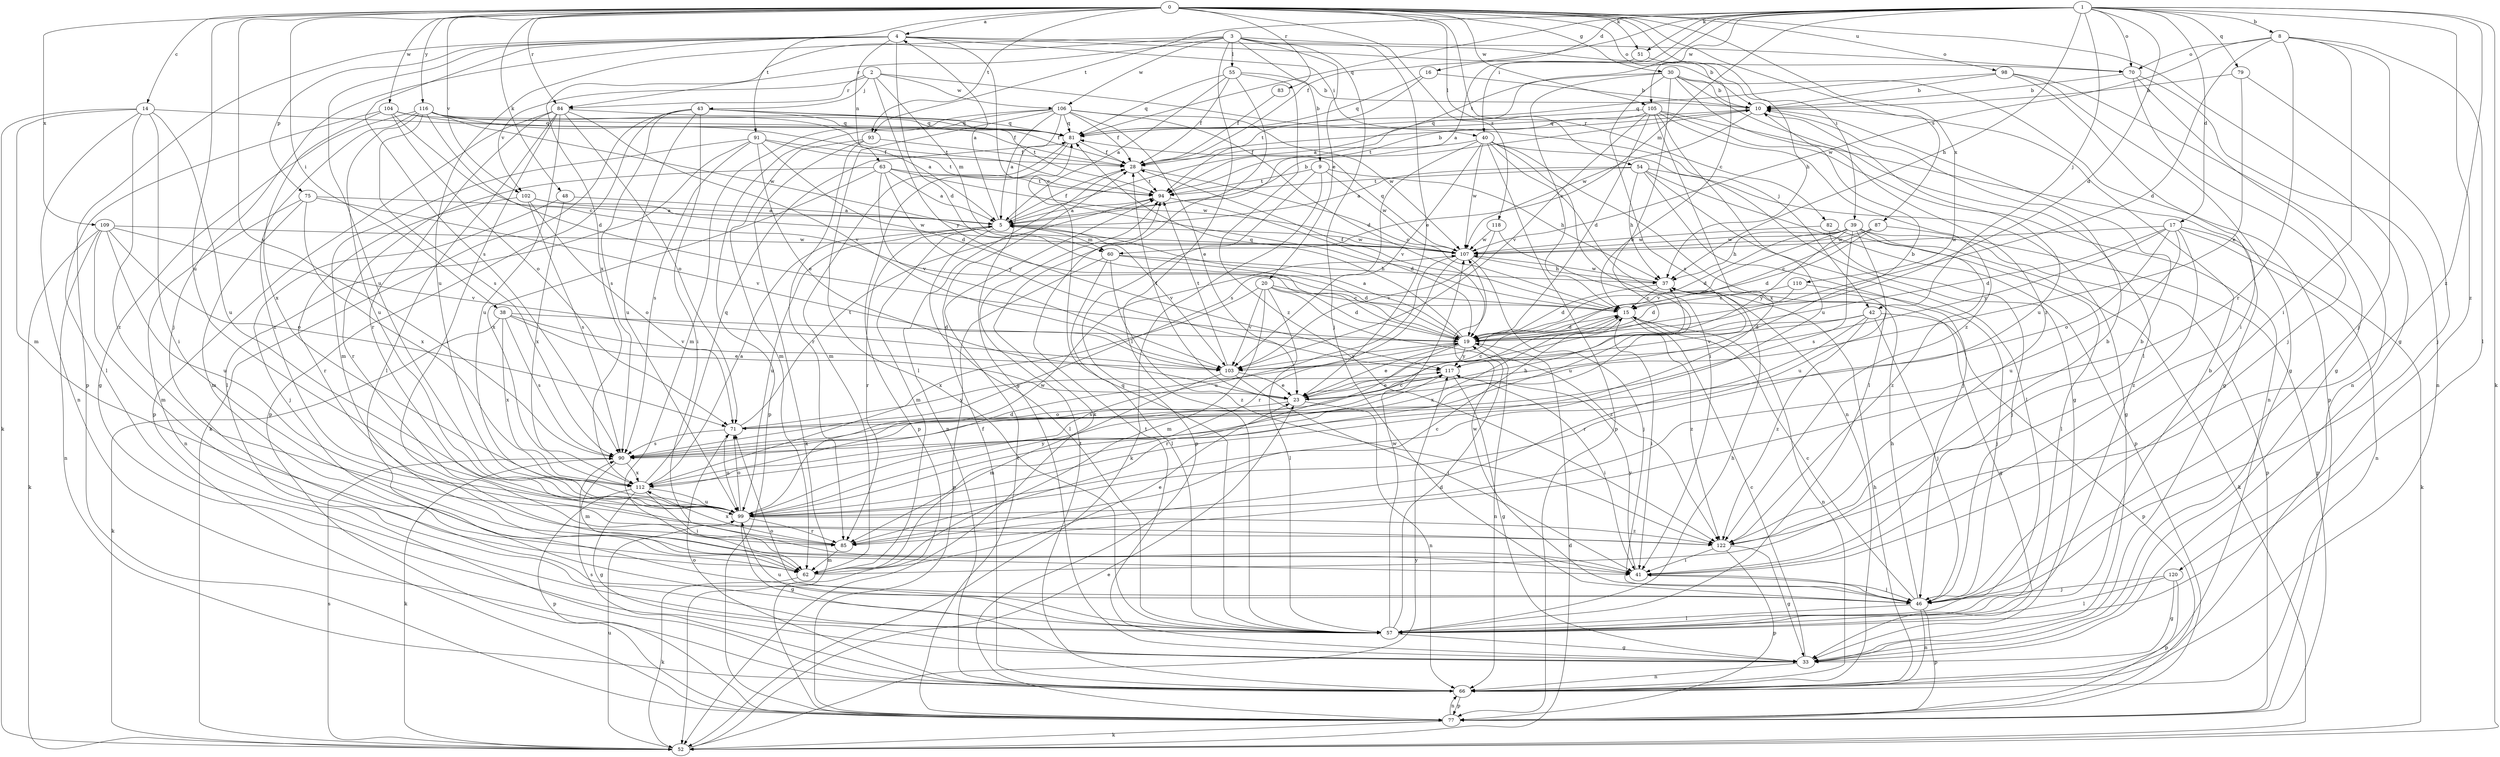 strict digraph  {
0;
1;
2;
3;
4;
5;
8;
9;
10;
14;
15;
16;
17;
19;
20;
23;
28;
30;
33;
37;
38;
39;
40;
41;
42;
43;
46;
48;
51;
52;
54;
55;
57;
60;
62;
63;
66;
70;
71;
75;
77;
79;
81;
82;
83;
84;
85;
87;
90;
91;
93;
94;
98;
99;
102;
103;
104;
105;
106;
107;
109;
110;
112;
116;
117;
118;
120;
122;
0 -> 4  [label=a];
0 -> 14  [label=c];
0 -> 15  [label=c];
0 -> 30  [label=g];
0 -> 33  [label=g];
0 -> 38  [label=i];
0 -> 39  [label=i];
0 -> 48  [label=k];
0 -> 51  [label=k];
0 -> 54  [label=l];
0 -> 82  [label=r];
0 -> 83  [label=r];
0 -> 84  [label=r];
0 -> 87  [label=s];
0 -> 90  [label=s];
0 -> 91  [label=t];
0 -> 93  [label=t];
0 -> 98  [label=u];
0 -> 99  [label=u];
0 -> 102  [label=v];
0 -> 104  [label=w];
0 -> 105  [label=w];
0 -> 109  [label=x];
0 -> 110  [label=x];
0 -> 116  [label=y];
0 -> 118  [label=z];
1 -> 8  [label=b];
1 -> 16  [label=d];
1 -> 17  [label=d];
1 -> 19  [label=d];
1 -> 28  [label=f];
1 -> 37  [label=h];
1 -> 40  [label=i];
1 -> 42  [label=j];
1 -> 51  [label=k];
1 -> 52  [label=k];
1 -> 60  [label=m];
1 -> 70  [label=o];
1 -> 79  [label=q];
1 -> 81  [label=q];
1 -> 93  [label=t];
1 -> 94  [label=t];
1 -> 105  [label=w];
1 -> 120  [label=z];
1 -> 122  [label=z];
2 -> 42  [label=j];
2 -> 43  [label=j];
2 -> 60  [label=m];
2 -> 84  [label=r];
2 -> 102  [label=v];
2 -> 106  [label=w];
2 -> 117  [label=y];
3 -> 9  [label=b];
3 -> 20  [label=e];
3 -> 23  [label=e];
3 -> 46  [label=j];
3 -> 55  [label=l];
3 -> 57  [label=l];
3 -> 70  [label=o];
3 -> 84  [label=r];
3 -> 99  [label=u];
3 -> 106  [label=w];
3 -> 112  [label=x];
4 -> 10  [label=b];
4 -> 15  [label=c];
4 -> 19  [label=d];
4 -> 40  [label=i];
4 -> 46  [label=j];
4 -> 63  [label=n];
4 -> 70  [label=o];
4 -> 75  [label=p];
4 -> 77  [label=p];
4 -> 90  [label=s];
4 -> 99  [label=u];
5 -> 4  [label=a];
5 -> 10  [label=b];
5 -> 28  [label=f];
5 -> 57  [label=l];
5 -> 60  [label=m];
5 -> 62  [label=m];
5 -> 85  [label=r];
5 -> 99  [label=u];
5 -> 103  [label=v];
5 -> 107  [label=w];
8 -> 19  [label=d];
8 -> 41  [label=i];
8 -> 46  [label=j];
8 -> 57  [label=l];
8 -> 70  [label=o];
8 -> 85  [label=r];
8 -> 107  [label=w];
9 -> 37  [label=h];
9 -> 52  [label=k];
9 -> 77  [label=p];
9 -> 94  [label=t];
9 -> 107  [label=w];
10 -> 81  [label=q];
10 -> 99  [label=u];
10 -> 107  [label=w];
14 -> 41  [label=i];
14 -> 52  [label=k];
14 -> 62  [label=m];
14 -> 66  [label=n];
14 -> 81  [label=q];
14 -> 99  [label=u];
14 -> 122  [label=z];
15 -> 19  [label=d];
15 -> 28  [label=f];
15 -> 41  [label=i];
15 -> 66  [label=n];
15 -> 112  [label=x];
15 -> 122  [label=z];
16 -> 10  [label=b];
16 -> 81  [label=q];
16 -> 94  [label=t];
17 -> 19  [label=d];
17 -> 52  [label=k];
17 -> 66  [label=n];
17 -> 71  [label=o];
17 -> 99  [label=u];
17 -> 107  [label=w];
17 -> 117  [label=y];
17 -> 122  [label=z];
19 -> 5  [label=a];
19 -> 23  [label=e];
19 -> 66  [label=n];
19 -> 81  [label=q];
19 -> 85  [label=r];
19 -> 103  [label=v];
19 -> 117  [label=y];
20 -> 15  [label=c];
20 -> 19  [label=d];
20 -> 57  [label=l];
20 -> 62  [label=m];
20 -> 103  [label=v];
20 -> 112  [label=x];
20 -> 122  [label=z];
23 -> 10  [label=b];
23 -> 15  [label=c];
23 -> 28  [label=f];
23 -> 66  [label=n];
23 -> 71  [label=o];
28 -> 10  [label=b];
28 -> 15  [label=c];
28 -> 66  [label=n];
28 -> 94  [label=t];
30 -> 5  [label=a];
30 -> 10  [label=b];
30 -> 15  [label=c];
30 -> 23  [label=e];
30 -> 57  [label=l];
30 -> 77  [label=p];
30 -> 90  [label=s];
30 -> 122  [label=z];
33 -> 15  [label=c];
33 -> 66  [label=n];
33 -> 94  [label=t];
37 -> 15  [label=c];
37 -> 19  [label=d];
37 -> 33  [label=g];
37 -> 107  [label=w];
38 -> 19  [label=d];
38 -> 23  [label=e];
38 -> 52  [label=k];
38 -> 90  [label=s];
38 -> 103  [label=v];
38 -> 112  [label=x];
39 -> 19  [label=d];
39 -> 37  [label=h];
39 -> 52  [label=k];
39 -> 77  [label=p];
39 -> 90  [label=s];
39 -> 99  [label=u];
39 -> 103  [label=v];
39 -> 107  [label=w];
39 -> 117  [label=y];
39 -> 122  [label=z];
40 -> 28  [label=f];
40 -> 33  [label=g];
40 -> 41  [label=i];
40 -> 57  [label=l];
40 -> 66  [label=n];
40 -> 77  [label=p];
40 -> 90  [label=s];
40 -> 103  [label=v];
40 -> 107  [label=w];
41 -> 10  [label=b];
41 -> 46  [label=j];
41 -> 117  [label=y];
42 -> 19  [label=d];
42 -> 46  [label=j];
42 -> 77  [label=p];
42 -> 85  [label=r];
42 -> 103  [label=v];
42 -> 122  [label=z];
43 -> 28  [label=f];
43 -> 41  [label=i];
43 -> 52  [label=k];
43 -> 77  [label=p];
43 -> 81  [label=q];
43 -> 90  [label=s];
43 -> 94  [label=t];
43 -> 99  [label=u];
46 -> 15  [label=c];
46 -> 37  [label=h];
46 -> 41  [label=i];
46 -> 57  [label=l];
46 -> 66  [label=n];
46 -> 77  [label=p];
46 -> 107  [label=w];
48 -> 5  [label=a];
48 -> 46  [label=j];
48 -> 112  [label=x];
51 -> 5  [label=a];
51 -> 37  [label=h];
52 -> 19  [label=d];
52 -> 23  [label=e];
52 -> 90  [label=s];
52 -> 99  [label=u];
52 -> 117  [label=y];
54 -> 5  [label=a];
54 -> 33  [label=g];
54 -> 37  [label=h];
54 -> 46  [label=j];
54 -> 57  [label=l];
54 -> 77  [label=p];
54 -> 94  [label=t];
55 -> 5  [label=a];
55 -> 10  [label=b];
55 -> 28  [label=f];
55 -> 52  [label=k];
55 -> 81  [label=q];
55 -> 122  [label=z];
57 -> 10  [label=b];
57 -> 19  [label=d];
57 -> 33  [label=g];
57 -> 37  [label=h];
57 -> 71  [label=o];
57 -> 81  [label=q];
57 -> 99  [label=u];
57 -> 107  [label=w];
60 -> 19  [label=d];
60 -> 37  [label=h];
60 -> 57  [label=l];
60 -> 77  [label=p];
60 -> 122  [label=z];
62 -> 10  [label=b];
62 -> 23  [label=e];
62 -> 52  [label=k];
63 -> 5  [label=a];
63 -> 85  [label=r];
63 -> 94  [label=t];
63 -> 103  [label=v];
63 -> 107  [label=w];
63 -> 112  [label=x];
63 -> 117  [label=y];
66 -> 28  [label=f];
66 -> 37  [label=h];
66 -> 71  [label=o];
66 -> 77  [label=p];
66 -> 90  [label=s];
66 -> 94  [label=t];
70 -> 10  [label=b];
70 -> 33  [label=g];
70 -> 46  [label=j];
70 -> 66  [label=n];
71 -> 90  [label=s];
71 -> 94  [label=t];
71 -> 99  [label=u];
71 -> 117  [label=y];
75 -> 5  [label=a];
75 -> 62  [label=m];
75 -> 66  [label=n];
75 -> 103  [label=v];
75 -> 112  [label=x];
77 -> 52  [label=k];
77 -> 66  [label=n];
77 -> 94  [label=t];
79 -> 10  [label=b];
79 -> 23  [label=e];
79 -> 46  [label=j];
81 -> 28  [label=f];
81 -> 62  [label=m];
81 -> 77  [label=p];
82 -> 46  [label=j];
82 -> 57  [label=l];
82 -> 107  [label=w];
83 -> 28  [label=f];
84 -> 41  [label=i];
84 -> 57  [label=l];
84 -> 71  [label=o];
84 -> 77  [label=p];
84 -> 81  [label=q];
84 -> 85  [label=r];
84 -> 99  [label=u];
84 -> 103  [label=v];
85 -> 15  [label=c];
85 -> 62  [label=m];
85 -> 112  [label=x];
87 -> 15  [label=c];
87 -> 19  [label=d];
87 -> 77  [label=p];
87 -> 107  [label=w];
90 -> 15  [label=c];
90 -> 37  [label=h];
90 -> 52  [label=k];
90 -> 62  [label=m];
90 -> 112  [label=x];
91 -> 19  [label=d];
91 -> 23  [label=e];
91 -> 28  [label=f];
91 -> 57  [label=l];
91 -> 62  [label=m];
91 -> 90  [label=s];
91 -> 94  [label=t];
93 -> 28  [label=f];
93 -> 52  [label=k];
93 -> 62  [label=m];
93 -> 85  [label=r];
94 -> 5  [label=a];
94 -> 19  [label=d];
98 -> 10  [label=b];
98 -> 33  [label=g];
98 -> 41  [label=i];
98 -> 66  [label=n];
98 -> 81  [label=q];
99 -> 33  [label=g];
99 -> 71  [label=o];
99 -> 85  [label=r];
99 -> 107  [label=w];
99 -> 117  [label=y];
99 -> 122  [label=z];
102 -> 5  [label=a];
102 -> 71  [label=o];
102 -> 85  [label=r];
102 -> 90  [label=s];
102 -> 107  [label=w];
103 -> 23  [label=e];
103 -> 41  [label=i];
103 -> 62  [label=m];
103 -> 94  [label=t];
104 -> 15  [label=c];
104 -> 28  [label=f];
104 -> 57  [label=l];
104 -> 71  [label=o];
104 -> 81  [label=q];
104 -> 112  [label=x];
105 -> 19  [label=d];
105 -> 33  [label=g];
105 -> 66  [label=n];
105 -> 81  [label=q];
105 -> 94  [label=t];
105 -> 99  [label=u];
105 -> 103  [label=v];
105 -> 112  [label=x];
105 -> 122  [label=z];
106 -> 5  [label=a];
106 -> 19  [label=d];
106 -> 23  [label=e];
106 -> 28  [label=f];
106 -> 33  [label=g];
106 -> 57  [label=l];
106 -> 62  [label=m];
106 -> 77  [label=p];
106 -> 81  [label=q];
106 -> 107  [label=w];
107 -> 37  [label=h];
107 -> 46  [label=j];
107 -> 81  [label=q];
107 -> 85  [label=r];
107 -> 99  [label=u];
109 -> 52  [label=k];
109 -> 62  [label=m];
109 -> 66  [label=n];
109 -> 71  [label=o];
109 -> 99  [label=u];
109 -> 103  [label=v];
109 -> 107  [label=w];
110 -> 15  [label=c];
110 -> 19  [label=d];
110 -> 46  [label=j];
112 -> 5  [label=a];
112 -> 19  [label=d];
112 -> 33  [label=g];
112 -> 41  [label=i];
112 -> 77  [label=p];
112 -> 81  [label=q];
112 -> 99  [label=u];
116 -> 5  [label=a];
116 -> 19  [label=d];
116 -> 33  [label=g];
116 -> 81  [label=q];
116 -> 90  [label=s];
116 -> 94  [label=t];
116 -> 99  [label=u];
116 -> 107  [label=w];
116 -> 122  [label=z];
117 -> 23  [label=e];
117 -> 33  [label=g];
117 -> 41  [label=i];
117 -> 90  [label=s];
118 -> 99  [label=u];
118 -> 103  [label=v];
118 -> 107  [label=w];
120 -> 33  [label=g];
120 -> 46  [label=j];
120 -> 57  [label=l];
120 -> 77  [label=p];
122 -> 33  [label=g];
122 -> 41  [label=i];
122 -> 77  [label=p];
}

